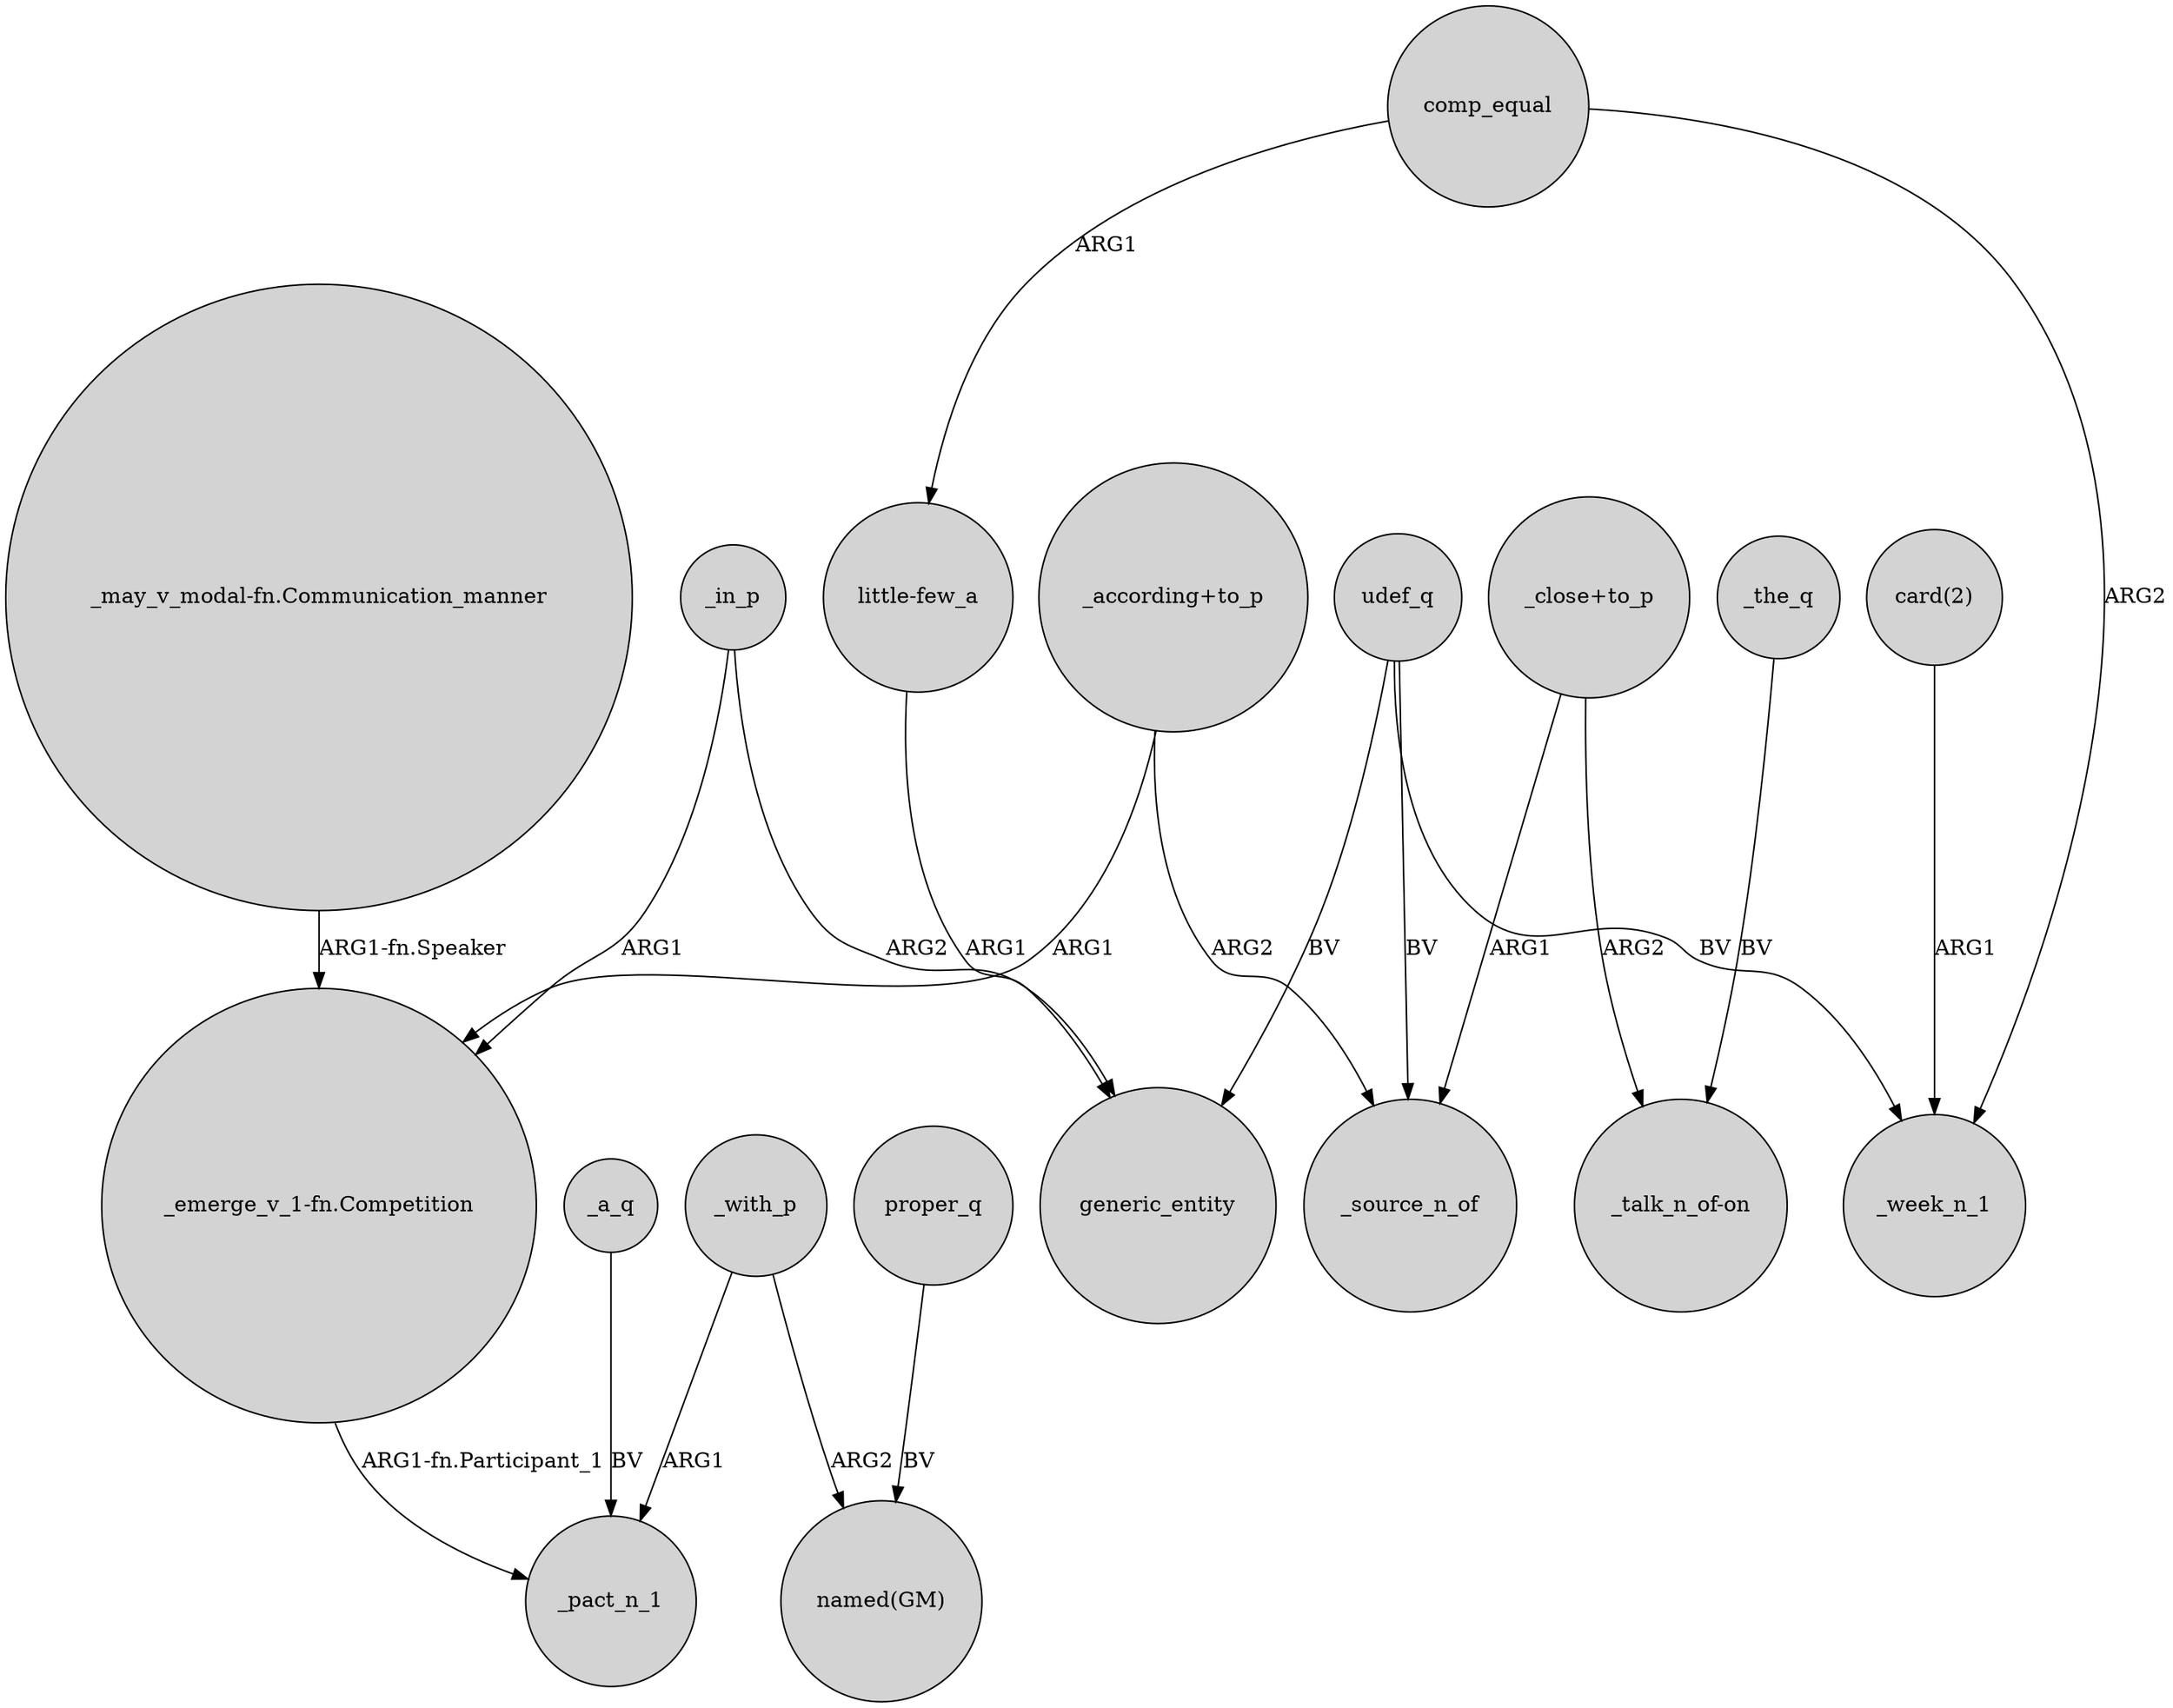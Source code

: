 digraph {
	node [shape=circle style=filled]
	"_according+to_p" -> "_emerge_v_1-fn.Competition" [label=ARG1]
	udef_q -> _source_n_of [label=BV]
	_with_p -> "named(GM)" [label=ARG2]
	proper_q -> "named(GM)" [label=BV]
	"little-few_a" -> generic_entity [label=ARG1]
	udef_q -> generic_entity [label=BV]
	comp_equal -> _week_n_1 [label=ARG2]
	_in_p -> generic_entity [label=ARG2]
	udef_q -> _week_n_1 [label=BV]
	"_close+to_p" -> _source_n_of [label=ARG1]
	_a_q -> _pact_n_1 [label=BV]
	_the_q -> "_talk_n_of-on" [label=BV]
	"_close+to_p" -> "_talk_n_of-on" [label=ARG2]
	comp_equal -> "little-few_a" [label=ARG1]
	_with_p -> _pact_n_1 [label=ARG1]
	"_may_v_modal-fn.Communication_manner" -> "_emerge_v_1-fn.Competition" [label="ARG1-fn.Speaker"]
	"_emerge_v_1-fn.Competition" -> _pact_n_1 [label="ARG1-fn.Participant_1"]
	_in_p -> "_emerge_v_1-fn.Competition" [label=ARG1]
	"_according+to_p" -> _source_n_of [label=ARG2]
	"card(2)" -> _week_n_1 [label=ARG1]
}
